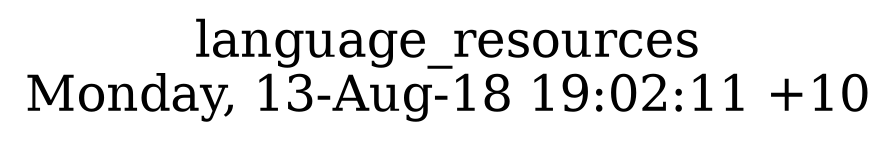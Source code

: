 digraph G {
fontsize="24";
label="language_resources\nMonday, 13-Aug-18 19:02:11 +10";
nojustify=true;
ordering=out;
rankdir=LR;
size="30";
}
